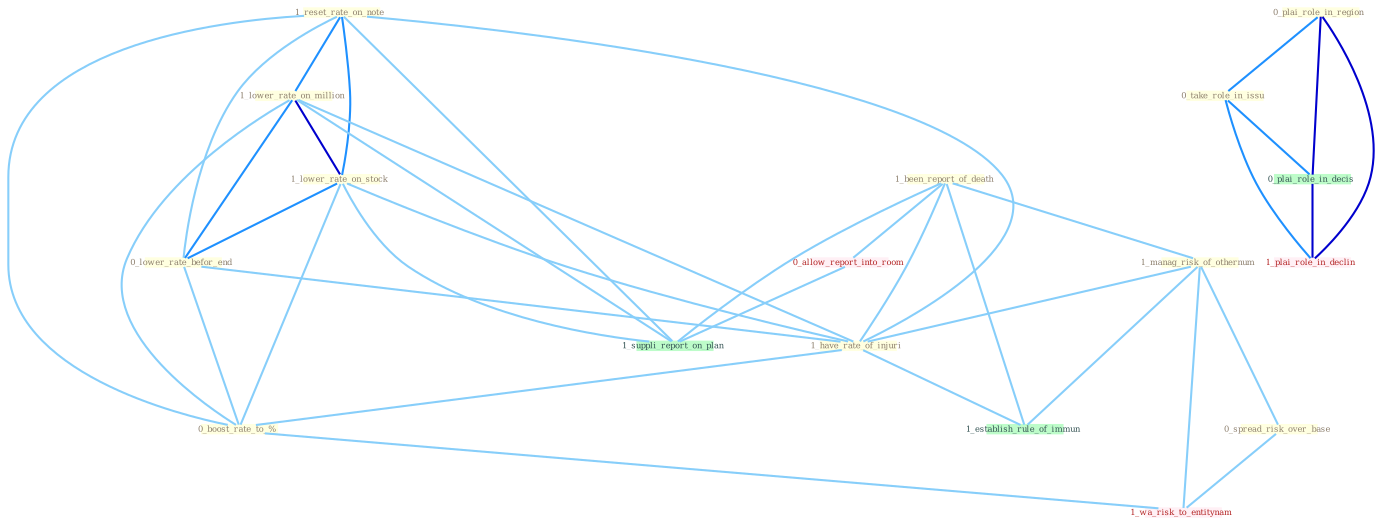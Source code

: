 Graph G{ 
    node
    [shape=polygon,style=filled,width=.5,height=.06,color="#BDFCC9",fixedsize=true,fontsize=4,
    fontcolor="#2f4f4f"];
    {node
    [color="#ffffe0", fontcolor="#8b7d6b"] "1_reset_rate_on_note " "1_lower_rate_on_million " "0_plai_role_in_region " "1_lower_rate_on_stock " "1_been_report_of_death " "0_take_role_in_issu " "1_manag_risk_of_othernum " "0_lower_rate_befor_end " "1_have_rate_of_injuri " "0_spread_risk_over_base " "0_boost_rate_to_% "}
{node [color="#fff0f5", fontcolor="#b22222"] "1_wa_risk_to_entitynam " "1_plai_role_in_declin " "0_allow_report_into_room "}
edge [color="#B0E2FF"];

	"1_reset_rate_on_note " -- "1_lower_rate_on_million " [w="2", color="#1e90ff" , len=0.8];
	"1_reset_rate_on_note " -- "1_lower_rate_on_stock " [w="2", color="#1e90ff" , len=0.8];
	"1_reset_rate_on_note " -- "0_lower_rate_befor_end " [w="1", color="#87cefa" ];
	"1_reset_rate_on_note " -- "1_have_rate_of_injuri " [w="1", color="#87cefa" ];
	"1_reset_rate_on_note " -- "0_boost_rate_to_% " [w="1", color="#87cefa" ];
	"1_reset_rate_on_note " -- "1_suppli_report_on_plan " [w="1", color="#87cefa" ];
	"1_lower_rate_on_million " -- "1_lower_rate_on_stock " [w="3", color="#0000cd" , len=0.6];
	"1_lower_rate_on_million " -- "0_lower_rate_befor_end " [w="2", color="#1e90ff" , len=0.8];
	"1_lower_rate_on_million " -- "1_have_rate_of_injuri " [w="1", color="#87cefa" ];
	"1_lower_rate_on_million " -- "0_boost_rate_to_% " [w="1", color="#87cefa" ];
	"1_lower_rate_on_million " -- "1_suppli_report_on_plan " [w="1", color="#87cefa" ];
	"0_plai_role_in_region " -- "0_take_role_in_issu " [w="2", color="#1e90ff" , len=0.8];
	"0_plai_role_in_region " -- "0_plai_role_in_decis " [w="3", color="#0000cd" , len=0.6];
	"0_plai_role_in_region " -- "1_plai_role_in_declin " [w="3", color="#0000cd" , len=0.6];
	"1_lower_rate_on_stock " -- "0_lower_rate_befor_end " [w="2", color="#1e90ff" , len=0.8];
	"1_lower_rate_on_stock " -- "1_have_rate_of_injuri " [w="1", color="#87cefa" ];
	"1_lower_rate_on_stock " -- "0_boost_rate_to_% " [w="1", color="#87cefa" ];
	"1_lower_rate_on_stock " -- "1_suppli_report_on_plan " [w="1", color="#87cefa" ];
	"1_been_report_of_death " -- "1_manag_risk_of_othernum " [w="1", color="#87cefa" ];
	"1_been_report_of_death " -- "1_have_rate_of_injuri " [w="1", color="#87cefa" ];
	"1_been_report_of_death " -- "1_establish_rule_of_immun " [w="1", color="#87cefa" ];
	"1_been_report_of_death " -- "0_allow_report_into_room " [w="1", color="#87cefa" ];
	"1_been_report_of_death " -- "1_suppli_report_on_plan " [w="1", color="#87cefa" ];
	"0_take_role_in_issu " -- "0_plai_role_in_decis " [w="2", color="#1e90ff" , len=0.8];
	"0_take_role_in_issu " -- "1_plai_role_in_declin " [w="2", color="#1e90ff" , len=0.8];
	"1_manag_risk_of_othernum " -- "1_have_rate_of_injuri " [w="1", color="#87cefa" ];
	"1_manag_risk_of_othernum " -- "0_spread_risk_over_base " [w="1", color="#87cefa" ];
	"1_manag_risk_of_othernum " -- "1_wa_risk_to_entitynam " [w="1", color="#87cefa" ];
	"1_manag_risk_of_othernum " -- "1_establish_rule_of_immun " [w="1", color="#87cefa" ];
	"0_lower_rate_befor_end " -- "1_have_rate_of_injuri " [w="1", color="#87cefa" ];
	"0_lower_rate_befor_end " -- "0_boost_rate_to_% " [w="1", color="#87cefa" ];
	"1_have_rate_of_injuri " -- "0_boost_rate_to_% " [w="1", color="#87cefa" ];
	"1_have_rate_of_injuri " -- "1_establish_rule_of_immun " [w="1", color="#87cefa" ];
	"0_spread_risk_over_base " -- "1_wa_risk_to_entitynam " [w="1", color="#87cefa" ];
	"0_boost_rate_to_% " -- "1_wa_risk_to_entitynam " [w="1", color="#87cefa" ];
	"0_plai_role_in_decis " -- "1_plai_role_in_declin " [w="3", color="#0000cd" , len=0.6];
	"0_allow_report_into_room " -- "1_suppli_report_on_plan " [w="1", color="#87cefa" ];
}
